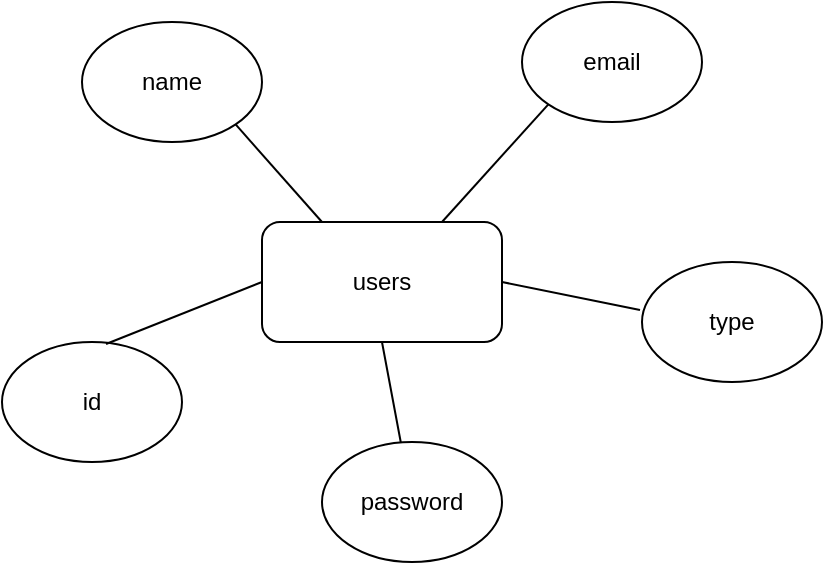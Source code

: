 <mxfile version="18.0.7" type="device"><diagram id="GLZXvrOjap7LX6dTFA6E" name="Page-1"><mxGraphModel dx="1278" dy="565" grid="1" gridSize="10" guides="1" tooltips="1" connect="1" arrows="1" fold="1" page="1" pageScale="1" pageWidth="850" pageHeight="1100" math="0" shadow="0"><root><mxCell id="0"/><mxCell id="1" parent="0"/><mxCell id="Lx6ppW6uytr2072QbDJT-1" value="users" style="rounded=1;whiteSpace=wrap;html=1;" vertex="1" parent="1"><mxGeometry x="360" y="260" width="120" height="60" as="geometry"/></mxCell><mxCell id="Lx6ppW6uytr2072QbDJT-2" value="name" style="ellipse;whiteSpace=wrap;html=1;" vertex="1" parent="1"><mxGeometry x="270" y="160" width="90" height="60" as="geometry"/></mxCell><mxCell id="Lx6ppW6uytr2072QbDJT-3" value="email" style="ellipse;whiteSpace=wrap;html=1;" vertex="1" parent="1"><mxGeometry x="490" y="150" width="90" height="60" as="geometry"/></mxCell><mxCell id="Lx6ppW6uytr2072QbDJT-4" value="password" style="ellipse;whiteSpace=wrap;html=1;" vertex="1" parent="1"><mxGeometry x="390" y="370" width="90" height="60" as="geometry"/></mxCell><mxCell id="Lx6ppW6uytr2072QbDJT-5" value="type" style="ellipse;whiteSpace=wrap;html=1;" vertex="1" parent="1"><mxGeometry x="550" y="280" width="90" height="60" as="geometry"/></mxCell><mxCell id="Lx6ppW6uytr2072QbDJT-10" value="" style="endArrow=none;html=1;rounded=0;entryX=1;entryY=1;entryDx=0;entryDy=0;exitX=0.25;exitY=0;exitDx=0;exitDy=0;" edge="1" parent="1" source="Lx6ppW6uytr2072QbDJT-1" target="Lx6ppW6uytr2072QbDJT-2"><mxGeometry width="50" height="50" relative="1" as="geometry"><mxPoint x="400" y="320" as="sourcePoint"/><mxPoint x="450" y="270" as="targetPoint"/></mxGeometry></mxCell><mxCell id="Lx6ppW6uytr2072QbDJT-11" value="" style="endArrow=none;html=1;rounded=0;entryX=0;entryY=1;entryDx=0;entryDy=0;exitX=0.75;exitY=0;exitDx=0;exitDy=0;" edge="1" parent="1" source="Lx6ppW6uytr2072QbDJT-1" target="Lx6ppW6uytr2072QbDJT-3"><mxGeometry width="50" height="50" relative="1" as="geometry"><mxPoint x="400" y="320" as="sourcePoint"/><mxPoint x="450" y="270" as="targetPoint"/></mxGeometry></mxCell><mxCell id="Lx6ppW6uytr2072QbDJT-12" value="" style="endArrow=none;html=1;rounded=0;exitX=0.5;exitY=1;exitDx=0;exitDy=0;" edge="1" parent="1" source="Lx6ppW6uytr2072QbDJT-1" target="Lx6ppW6uytr2072QbDJT-4"><mxGeometry width="50" height="50" relative="1" as="geometry"><mxPoint x="400" y="320" as="sourcePoint"/><mxPoint x="450" y="270" as="targetPoint"/></mxGeometry></mxCell><mxCell id="Lx6ppW6uytr2072QbDJT-13" value="" style="endArrow=none;html=1;rounded=0;entryX=-0.011;entryY=0.4;entryDx=0;entryDy=0;exitX=1;exitY=0.5;exitDx=0;exitDy=0;entryPerimeter=0;" edge="1" parent="1" source="Lx6ppW6uytr2072QbDJT-1" target="Lx6ppW6uytr2072QbDJT-5"><mxGeometry width="50" height="50" relative="1" as="geometry"><mxPoint x="400" y="320" as="sourcePoint"/><mxPoint x="450" y="270" as="targetPoint"/></mxGeometry></mxCell><mxCell id="Lx6ppW6uytr2072QbDJT-14" value="id" style="ellipse;whiteSpace=wrap;html=1;" vertex="1" parent="1"><mxGeometry x="230" y="320" width="90" height="60" as="geometry"/></mxCell><mxCell id="Lx6ppW6uytr2072QbDJT-15" value="" style="endArrow=none;html=1;rounded=0;exitX=0.578;exitY=0.017;exitDx=0;exitDy=0;exitPerimeter=0;entryX=0;entryY=0.5;entryDx=0;entryDy=0;" edge="1" parent="1" source="Lx6ppW6uytr2072QbDJT-14" target="Lx6ppW6uytr2072QbDJT-1"><mxGeometry width="50" height="50" relative="1" as="geometry"><mxPoint x="400" y="320" as="sourcePoint"/><mxPoint x="450" y="270" as="targetPoint"/></mxGeometry></mxCell></root></mxGraphModel></diagram></mxfile>